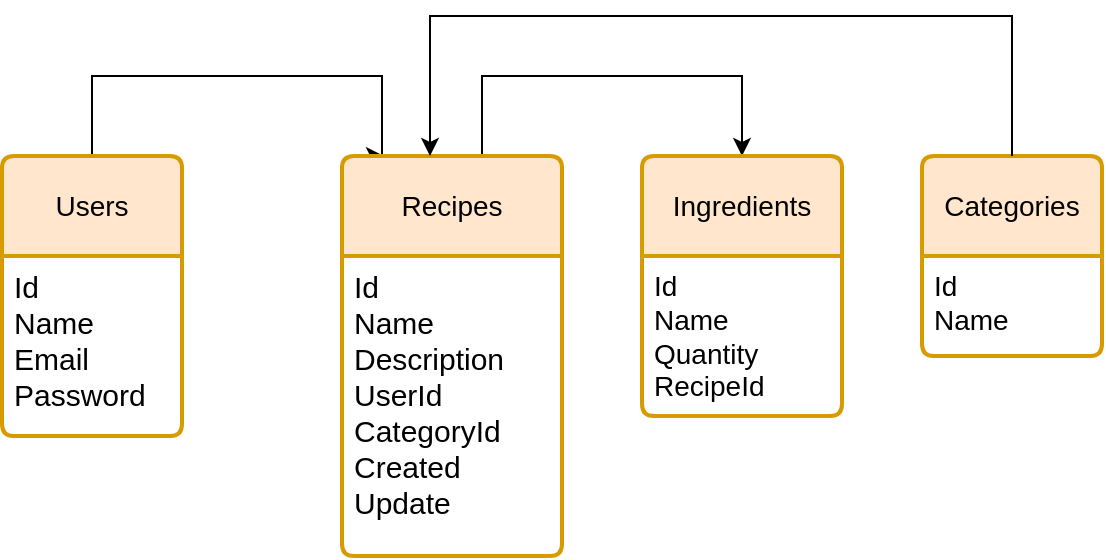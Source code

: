 <mxfile version="25.0.1">
  <diagram name="Страница — 1" id="zqTJJcEfHiaPQkKkHJWr">
    <mxGraphModel dx="1492" dy="772" grid="1" gridSize="10" guides="1" tooltips="1" connect="1" arrows="1" fold="1" page="1" pageScale="1" pageWidth="827" pageHeight="1169" math="0" shadow="0">
      <root>
        <mxCell id="0" />
        <mxCell id="1" parent="0" />
        <mxCell id="jvuzfk40sasWYSS4gve7-13" style="edgeStyle=orthogonalEdgeStyle;rounded=0;orthogonalLoop=1;jettySize=auto;html=1;entryX=0.191;entryY=0;entryDx=0;entryDy=0;entryPerimeter=0;" edge="1" parent="1" source="jvuzfk40sasWYSS4gve7-1" target="jvuzfk40sasWYSS4gve7-3">
          <mxGeometry relative="1" as="geometry">
            <Array as="points">
              <mxPoint x="125" y="120" />
              <mxPoint x="270" y="120" />
            </Array>
          </mxGeometry>
        </mxCell>
        <mxCell id="jvuzfk40sasWYSS4gve7-1" value="Users" style="swimlane;childLayout=stackLayout;horizontal=1;startSize=50;horizontalStack=0;rounded=1;fontSize=14;fontStyle=0;strokeWidth=2;resizeParent=0;resizeLast=1;shadow=0;dashed=0;align=center;arcSize=4;whiteSpace=wrap;html=1;fillColor=#ffe6cc;strokeColor=#d79b00;" vertex="1" parent="1">
          <mxGeometry x="80" y="160" width="90" height="140" as="geometry" />
        </mxCell>
        <mxCell id="jvuzfk40sasWYSS4gve7-2" value="&lt;div style=&quot;text-align: justify;&quot;&gt;&lt;span style=&quot;background-color: initial; text-align: left;&quot;&gt;&lt;font style=&quot;font-size: 15px;&quot;&gt;Id&lt;/font&gt;&lt;/span&gt;&lt;/div&gt;&lt;div style=&quot;text-align: left;&quot;&gt;&lt;font style=&quot;font-size: 15px;&quot;&gt;Name&lt;/font&gt;&lt;/div&gt;&lt;div style=&quot;text-align: left;&quot;&gt;&lt;font style=&quot;font-size: 15px;&quot;&gt;Email&lt;/font&gt;&lt;/div&gt;&lt;div style=&quot;text-align: left;&quot;&gt;&lt;font style=&quot;font-size: 15px;&quot;&gt;Password&lt;/font&gt;&lt;/div&gt;" style="align=left;strokeColor=none;fillColor=none;spacingLeft=4;fontSize=12;verticalAlign=top;resizable=0;rotatable=0;part=1;html=1;" vertex="1" parent="jvuzfk40sasWYSS4gve7-1">
          <mxGeometry y="50" width="90" height="90" as="geometry" />
        </mxCell>
        <mxCell id="jvuzfk40sasWYSS4gve7-14" style="edgeStyle=orthogonalEdgeStyle;rounded=0;orthogonalLoop=1;jettySize=auto;html=1;entryX=0.5;entryY=0;entryDx=0;entryDy=0;" edge="1" parent="1" source="jvuzfk40sasWYSS4gve7-3" target="jvuzfk40sasWYSS4gve7-8">
          <mxGeometry relative="1" as="geometry">
            <Array as="points">
              <mxPoint x="320" y="120" />
              <mxPoint x="450" y="120" />
            </Array>
          </mxGeometry>
        </mxCell>
        <mxCell id="jvuzfk40sasWYSS4gve7-3" value="Recipes" style="swimlane;childLayout=stackLayout;horizontal=1;startSize=50;horizontalStack=0;rounded=1;fontSize=14;fontStyle=0;strokeWidth=2;resizeParent=0;resizeLast=1;shadow=0;dashed=0;align=center;arcSize=4;whiteSpace=wrap;html=1;fillColor=#ffe6cc;strokeColor=#d79b00;" vertex="1" parent="1">
          <mxGeometry x="250" y="160" width="110" height="200" as="geometry" />
        </mxCell>
        <mxCell id="jvuzfk40sasWYSS4gve7-4" value="&lt;font style=&quot;font-size: 15px;&quot;&gt;Id&lt;/font&gt;&lt;div&gt;&lt;font style=&quot;font-size: 15px;&quot;&gt;Name&lt;/font&gt;&lt;/div&gt;&lt;div&gt;&lt;font style=&quot;font-size: 15px;&quot;&gt;Description&lt;/font&gt;&lt;/div&gt;&lt;div&gt;&lt;font style=&quot;font-size: 15px;&quot;&gt;UserId&lt;/font&gt;&lt;/div&gt;&lt;div&gt;&lt;font style=&quot;font-size: 15px;&quot;&gt;CategoryId&lt;/font&gt;&lt;/div&gt;&lt;div&gt;&lt;font style=&quot;font-size: 15px;&quot;&gt;Created&lt;/font&gt;&lt;/div&gt;&lt;div&gt;&lt;font style=&quot;font-size: 15px;&quot;&gt;Update&lt;/font&gt;&lt;/div&gt;" style="align=left;strokeColor=none;fillColor=none;spacingLeft=4;fontSize=12;verticalAlign=top;resizable=0;rotatable=0;part=1;html=1;" vertex="1" parent="jvuzfk40sasWYSS4gve7-3">
          <mxGeometry y="50" width="110" height="150" as="geometry" />
        </mxCell>
        <mxCell id="jvuzfk40sasWYSS4gve7-8" value="Ingredients" style="swimlane;childLayout=stackLayout;horizontal=1;startSize=50;horizontalStack=0;rounded=1;fontSize=14;fontStyle=0;strokeWidth=2;resizeParent=0;resizeLast=1;shadow=0;dashed=0;align=center;arcSize=4;whiteSpace=wrap;html=1;fillColor=#ffe6cc;strokeColor=#d79b00;" vertex="1" parent="1">
          <mxGeometry x="400" y="160" width="100" height="130" as="geometry" />
        </mxCell>
        <mxCell id="jvuzfk40sasWYSS4gve7-9" value="&lt;font style=&quot;font-size: 14px;&quot;&gt;Id&lt;/font&gt;&lt;div&gt;&lt;font style=&quot;font-size: 14px;&quot;&gt;Name&lt;/font&gt;&lt;/div&gt;&lt;div&gt;&lt;font style=&quot;font-size: 14px;&quot;&gt;Quantity&lt;/font&gt;&lt;/div&gt;&lt;div&gt;&lt;font style=&quot;font-size: 14px;&quot;&gt;RecipeId&lt;/font&gt;&lt;/div&gt;" style="align=left;strokeColor=none;fillColor=none;spacingLeft=4;fontSize=12;verticalAlign=top;resizable=0;rotatable=0;part=1;html=1;" vertex="1" parent="jvuzfk40sasWYSS4gve7-8">
          <mxGeometry y="50" width="100" height="80" as="geometry" />
        </mxCell>
        <mxCell id="jvuzfk40sasWYSS4gve7-10" value="Categories" style="swimlane;childLayout=stackLayout;horizontal=1;startSize=50;horizontalStack=0;rounded=1;fontSize=14;fontStyle=0;strokeWidth=2;resizeParent=0;resizeLast=1;shadow=0;dashed=0;align=center;arcSize=4;whiteSpace=wrap;html=1;fillColor=#ffe6cc;strokeColor=#d79b00;" vertex="1" parent="1">
          <mxGeometry x="540" y="160" width="90" height="100" as="geometry" />
        </mxCell>
        <mxCell id="jvuzfk40sasWYSS4gve7-11" value="&lt;font style=&quot;font-size: 14px;&quot;&gt;Id&lt;/font&gt;&lt;div&gt;&lt;font style=&quot;font-size: 14px;&quot;&gt;Name&lt;/font&gt;&lt;/div&gt;" style="align=left;strokeColor=none;fillColor=none;spacingLeft=4;fontSize=12;verticalAlign=top;resizable=0;rotatable=0;part=1;html=1;" vertex="1" parent="jvuzfk40sasWYSS4gve7-10">
          <mxGeometry y="50" width="90" height="50" as="geometry" />
        </mxCell>
        <mxCell id="jvuzfk40sasWYSS4gve7-15" style="edgeStyle=orthogonalEdgeStyle;rounded=0;orthogonalLoop=1;jettySize=auto;html=1;entryX=0.4;entryY=0;entryDx=0;entryDy=0;entryPerimeter=0;" edge="1" parent="1" source="jvuzfk40sasWYSS4gve7-10" target="jvuzfk40sasWYSS4gve7-3">
          <mxGeometry relative="1" as="geometry">
            <Array as="points">
              <mxPoint x="585" y="90" />
              <mxPoint x="294" y="90" />
            </Array>
          </mxGeometry>
        </mxCell>
      </root>
    </mxGraphModel>
  </diagram>
</mxfile>
